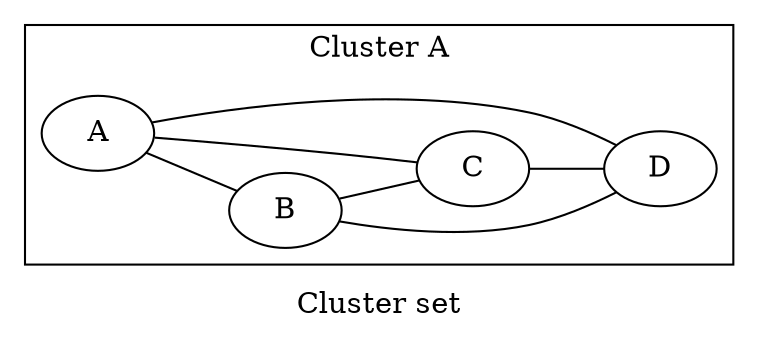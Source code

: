 graph Perl
{
graph [ label="Cluster set" rankdir="LR" ]

subgraph "cluster A"
{
graph [ label="Cluster A" rankdir="LR" ]

"A"
"B"
"A" -- "B" [ label="" ]
"A"
"C"
"A" -- "C" [ label="" ]
"B"
"C"
"B" -- "C" [ label="" ]
"B"
"D"
"B" -- "D" [ label="" ]
"C"
"D"
"C" -- "D" [ label="" ]
"D"
"A"
"D" -- "A" [ label="" ]
}
}
